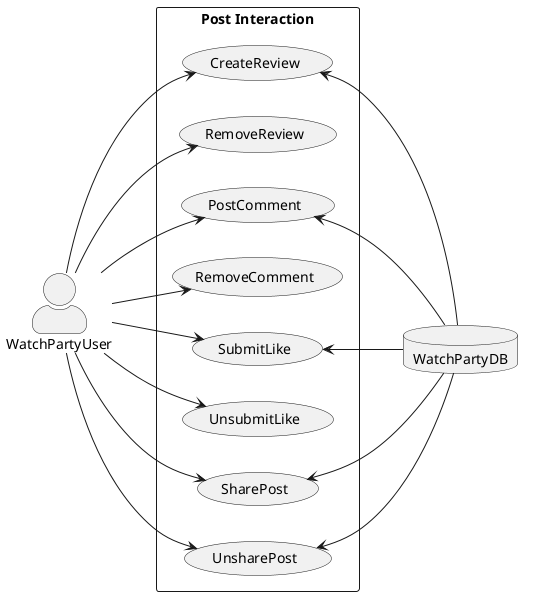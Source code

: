 @startuml PostInteractionUsecase

left to right direction
skinparam actorStyle awesome

actor WatchPartyUser
database WatchPartyDB

rectangle "Post Interaction" {
    usecase "CreateReview"
    usecase "RemoveReview"
    usecase "PostComment"
    usecase "RemoveComment"
    usecase "SubmitLike"
    usecase "UnsubmitLike"
    usecase "SharePost"
    usecase "UnsharePost"
}

WatchPartyUser --> CreateReview
WatchPartyUser --> RemoveReview
WatchPartyUser --> PostComment
WatchPartyUser --> RemoveComment
WatchPartyUser --> SubmitLike
WatchPartyUser --> UnsubmitLike
WatchPartyUser --> SharePost
WatchPartyUser --> UnsharePost

CreateReview <-- WatchPartyDB
PostComment <-- WatchPartyDB
SubmitLike <-- WatchPartyDB
SharePost <-- WatchPartyDB
UnsharePost <-- WatchPartyDB

@enduml